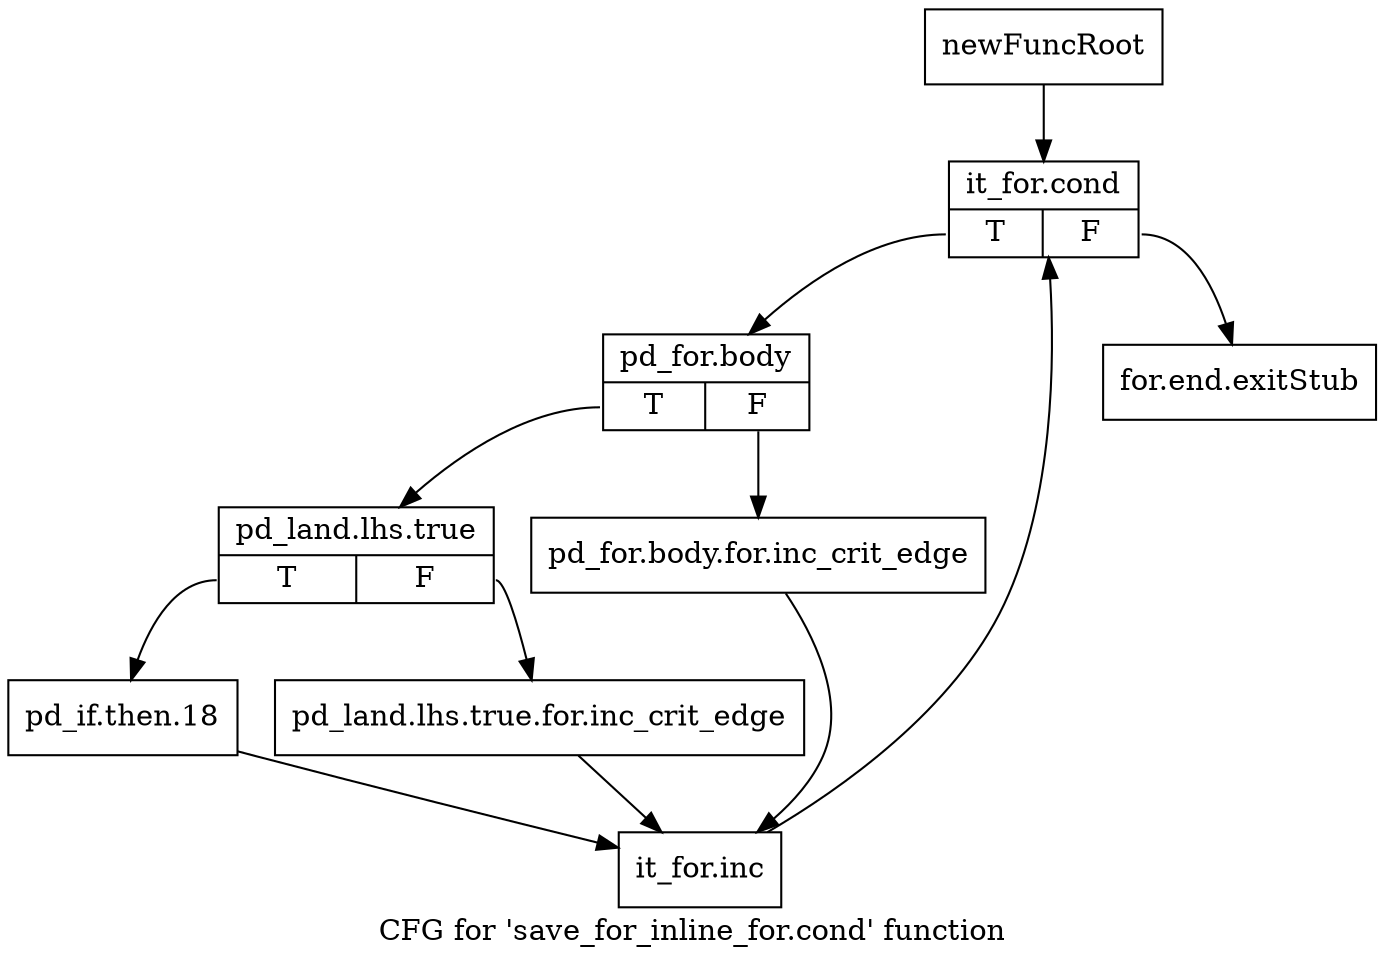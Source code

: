 digraph "CFG for 'save_for_inline_for.cond' function" {
	label="CFG for 'save_for_inline_for.cond' function";

	Node0xb2f7150 [shape=record,label="{newFuncRoot}"];
	Node0xb2f7150 -> Node0xb2f71f0;
	Node0xb2f71a0 [shape=record,label="{for.end.exitStub}"];
	Node0xb2f71f0 [shape=record,label="{it_for.cond|{<s0>T|<s1>F}}"];
	Node0xb2f71f0:s0 -> Node0xb2f7240;
	Node0xb2f71f0:s1 -> Node0xb2f71a0;
	Node0xb2f7240 [shape=record,label="{pd_for.body|{<s0>T|<s1>F}}"];
	Node0xb2f7240:s0 -> Node0xb2f72e0;
	Node0xb2f7240:s1 -> Node0xb2f7290;
	Node0xb2f7290 [shape=record,label="{pd_for.body.for.inc_crit_edge}"];
	Node0xb2f7290 -> Node0xb2f73d0;
	Node0xb2f72e0 [shape=record,label="{pd_land.lhs.true|{<s0>T|<s1>F}}"];
	Node0xb2f72e0:s0 -> Node0xb2f7380;
	Node0xb2f72e0:s1 -> Node0xb2f7330;
	Node0xb2f7330 [shape=record,label="{pd_land.lhs.true.for.inc_crit_edge}"];
	Node0xb2f7330 -> Node0xb2f73d0;
	Node0xb2f7380 [shape=record,label="{pd_if.then.18}"];
	Node0xb2f7380 -> Node0xb2f73d0;
	Node0xb2f73d0 [shape=record,label="{it_for.inc}"];
	Node0xb2f73d0 -> Node0xb2f71f0;
}
